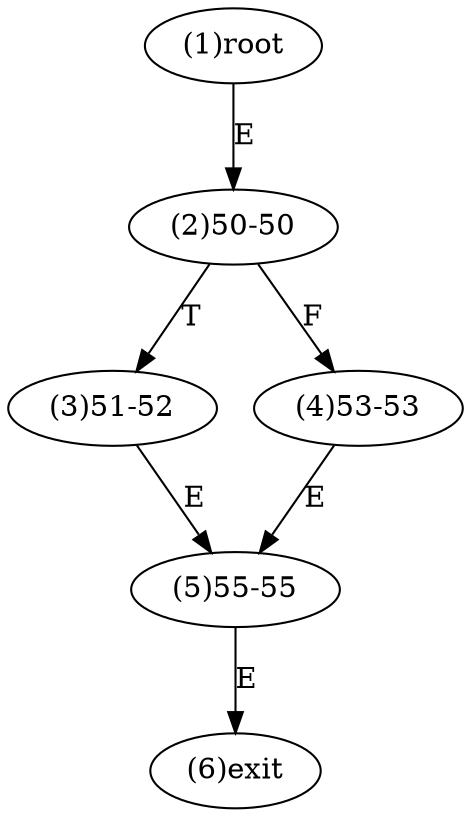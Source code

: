 digraph "" { 
1[ label="(1)root"];
2[ label="(2)50-50"];
3[ label="(3)51-52"];
4[ label="(4)53-53"];
5[ label="(5)55-55"];
6[ label="(6)exit"];
1->2[ label="E"];
2->4[ label="F"];
2->3[ label="T"];
3->5[ label="E"];
4->5[ label="E"];
5->6[ label="E"];
}